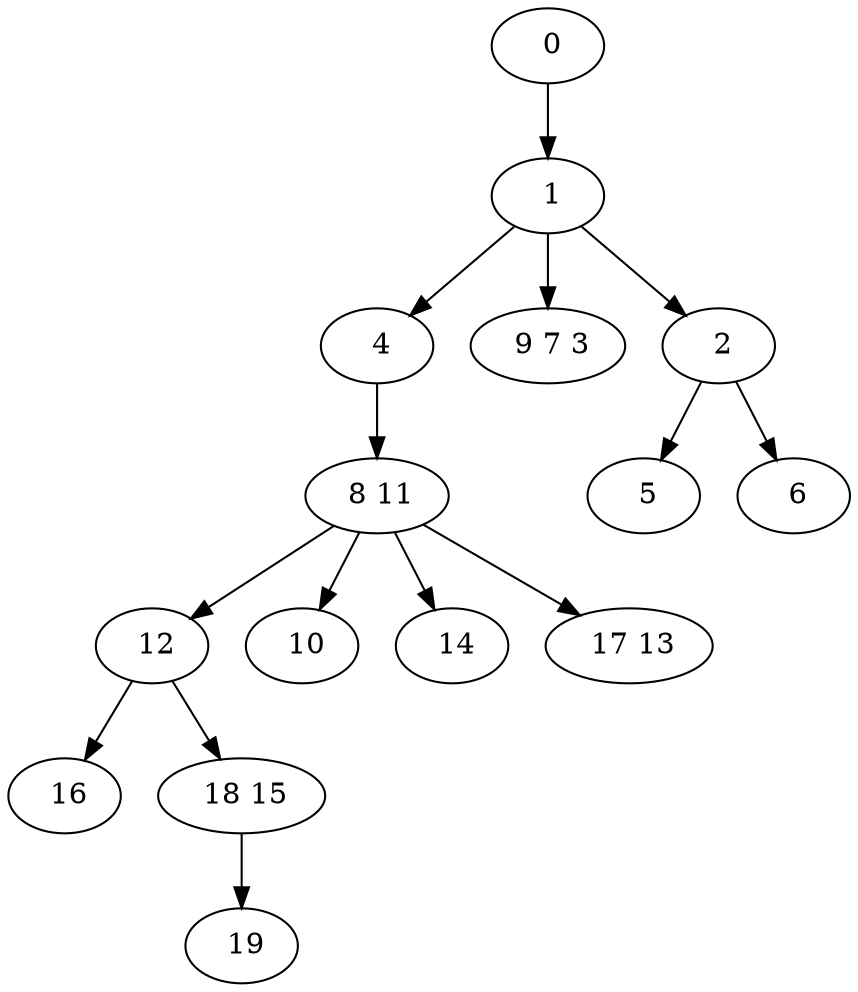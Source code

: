 digraph mytree {
" 0" -> " 1";
" 1" -> " 4";
" 1" -> " 9 7 3";
" 1" -> " 2";
" 4" -> " 8 11";
" 9 7 3";
" 2" -> " 5";
" 2" -> " 6";
" 5";
" 6";
" 8 11" -> " 12";
" 8 11" -> " 10";
" 8 11" -> " 14";
" 8 11" -> " 17 13";
" 12" -> " 16";
" 12" -> " 18 15";
" 16";
" 18 15" -> " 19";
" 19";
" 10";
" 14";
" 17 13";
}
